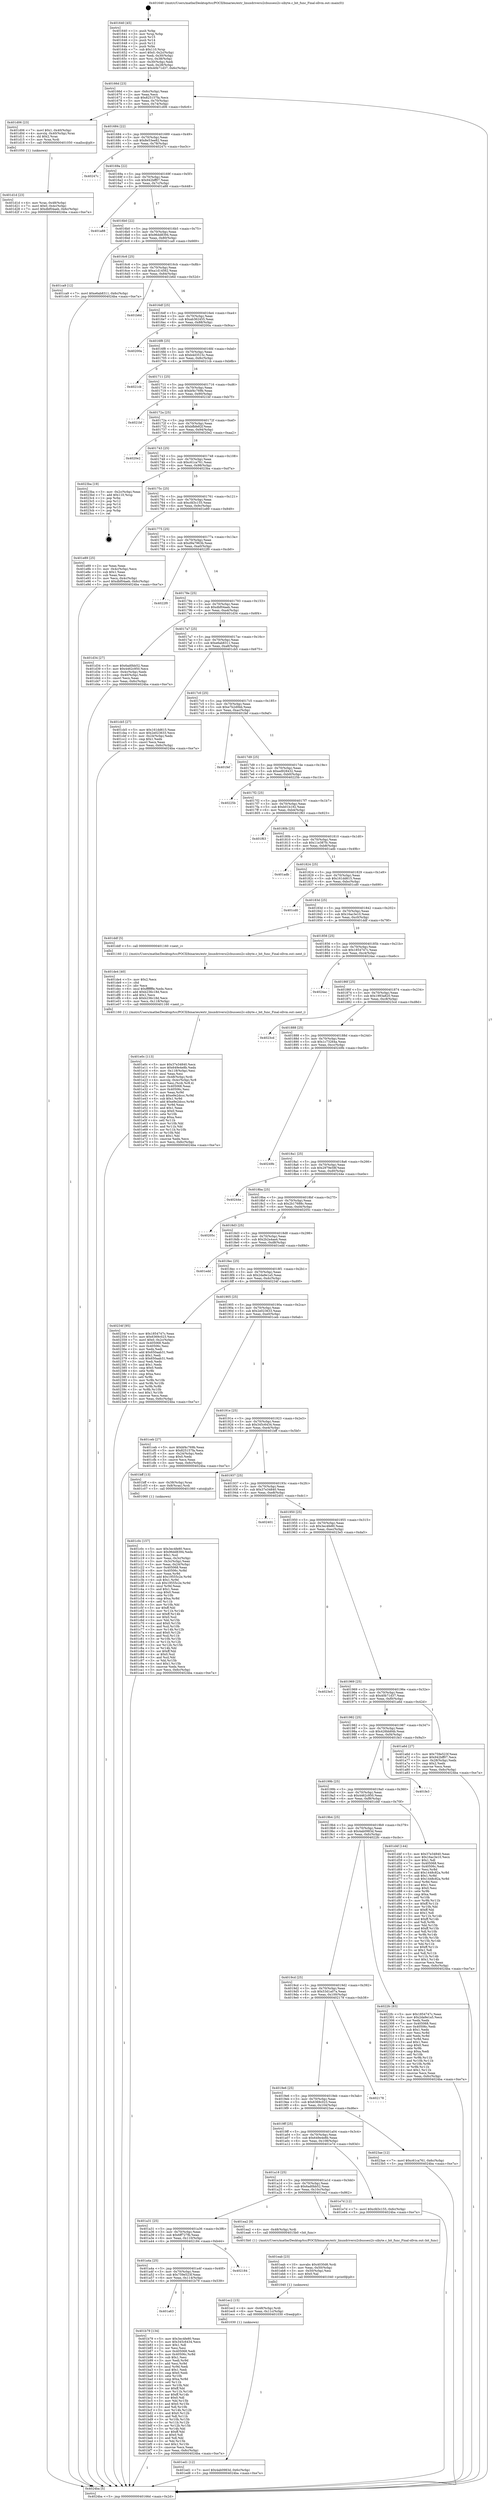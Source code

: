 digraph "0x401640" {
  label = "0x401640 (/mnt/c/Users/mathe/Desktop/tcc/POCII/binaries/extr_linuxdriversi2cbussesi2c-sibyte.c_bit_func_Final-ollvm.out::main(0))"
  labelloc = "t"
  node[shape=record]

  Entry [label="",width=0.3,height=0.3,shape=circle,fillcolor=black,style=filled]
  "0x40166d" [label="{
     0x40166d [23]\l
     | [instrs]\l
     &nbsp;&nbsp;0x40166d \<+3\>: mov -0x6c(%rbp),%eax\l
     &nbsp;&nbsp;0x401670 \<+2\>: mov %eax,%ecx\l
     &nbsp;&nbsp;0x401672 \<+6\>: sub $0x825157fa,%ecx\l
     &nbsp;&nbsp;0x401678 \<+3\>: mov %eax,-0x70(%rbp)\l
     &nbsp;&nbsp;0x40167b \<+3\>: mov %ecx,-0x74(%rbp)\l
     &nbsp;&nbsp;0x40167e \<+6\>: je 0000000000401d06 \<main+0x6c6\>\l
  }"]
  "0x401d06" [label="{
     0x401d06 [23]\l
     | [instrs]\l
     &nbsp;&nbsp;0x401d06 \<+7\>: movl $0x1,-0x40(%rbp)\l
     &nbsp;&nbsp;0x401d0d \<+4\>: movslq -0x40(%rbp),%rax\l
     &nbsp;&nbsp;0x401d11 \<+4\>: shl $0x2,%rax\l
     &nbsp;&nbsp;0x401d15 \<+3\>: mov %rax,%rdi\l
     &nbsp;&nbsp;0x401d18 \<+5\>: call 0000000000401050 \<malloc@plt\>\l
     | [calls]\l
     &nbsp;&nbsp;0x401050 \{1\} (unknown)\l
  }"]
  "0x401684" [label="{
     0x401684 [22]\l
     | [instrs]\l
     &nbsp;&nbsp;0x401684 \<+5\>: jmp 0000000000401689 \<main+0x49\>\l
     &nbsp;&nbsp;0x401689 \<+3\>: mov -0x70(%rbp),%eax\l
     &nbsp;&nbsp;0x40168c \<+5\>: sub $0x8e53ee82,%eax\l
     &nbsp;&nbsp;0x401691 \<+3\>: mov %eax,-0x78(%rbp)\l
     &nbsp;&nbsp;0x401694 \<+6\>: je 000000000040247c \<main+0xe3c\>\l
  }"]
  Exit [label="",width=0.3,height=0.3,shape=circle,fillcolor=black,style=filled,peripheries=2]
  "0x40247c" [label="{
     0x40247c\l
  }", style=dashed]
  "0x40169a" [label="{
     0x40169a [22]\l
     | [instrs]\l
     &nbsp;&nbsp;0x40169a \<+5\>: jmp 000000000040169f \<main+0x5f\>\l
     &nbsp;&nbsp;0x40169f \<+3\>: mov -0x70(%rbp),%eax\l
     &nbsp;&nbsp;0x4016a2 \<+5\>: sub $0x942bff07,%eax\l
     &nbsp;&nbsp;0x4016a7 \<+3\>: mov %eax,-0x7c(%rbp)\l
     &nbsp;&nbsp;0x4016aa \<+6\>: je 0000000000401a88 \<main+0x448\>\l
  }"]
  "0x401ed1" [label="{
     0x401ed1 [12]\l
     | [instrs]\l
     &nbsp;&nbsp;0x401ed1 \<+7\>: movl $0x4ab0983d,-0x6c(%rbp)\l
     &nbsp;&nbsp;0x401ed8 \<+5\>: jmp 00000000004024ba \<main+0xe7a\>\l
  }"]
  "0x401a88" [label="{
     0x401a88\l
  }", style=dashed]
  "0x4016b0" [label="{
     0x4016b0 [22]\l
     | [instrs]\l
     &nbsp;&nbsp;0x4016b0 \<+5\>: jmp 00000000004016b5 \<main+0x75\>\l
     &nbsp;&nbsp;0x4016b5 \<+3\>: mov -0x70(%rbp),%eax\l
     &nbsp;&nbsp;0x4016b8 \<+5\>: sub $0x96dd8394,%eax\l
     &nbsp;&nbsp;0x4016bd \<+3\>: mov %eax,-0x80(%rbp)\l
     &nbsp;&nbsp;0x4016c0 \<+6\>: je 0000000000401ca9 \<main+0x669\>\l
  }"]
  "0x401ec2" [label="{
     0x401ec2 [15]\l
     | [instrs]\l
     &nbsp;&nbsp;0x401ec2 \<+4\>: mov -0x48(%rbp),%rdi\l
     &nbsp;&nbsp;0x401ec6 \<+6\>: mov %eax,-0x11c(%rbp)\l
     &nbsp;&nbsp;0x401ecc \<+5\>: call 0000000000401030 \<free@plt\>\l
     | [calls]\l
     &nbsp;&nbsp;0x401030 \{1\} (unknown)\l
  }"]
  "0x401ca9" [label="{
     0x401ca9 [12]\l
     | [instrs]\l
     &nbsp;&nbsp;0x401ca9 \<+7\>: movl $0xe6ab8311,-0x6c(%rbp)\l
     &nbsp;&nbsp;0x401cb0 \<+5\>: jmp 00000000004024ba \<main+0xe7a\>\l
  }"]
  "0x4016c6" [label="{
     0x4016c6 [25]\l
     | [instrs]\l
     &nbsp;&nbsp;0x4016c6 \<+5\>: jmp 00000000004016cb \<main+0x8b\>\l
     &nbsp;&nbsp;0x4016cb \<+3\>: mov -0x70(%rbp),%eax\l
     &nbsp;&nbsp;0x4016ce \<+5\>: sub $0xa1d14562,%eax\l
     &nbsp;&nbsp;0x4016d3 \<+6\>: mov %eax,-0x84(%rbp)\l
     &nbsp;&nbsp;0x4016d9 \<+6\>: je 0000000000401b6d \<main+0x52d\>\l
  }"]
  "0x401eab" [label="{
     0x401eab [23]\l
     | [instrs]\l
     &nbsp;&nbsp;0x401eab \<+10\>: movabs $0x4030d6,%rdi\l
     &nbsp;&nbsp;0x401eb5 \<+3\>: mov %eax,-0x50(%rbp)\l
     &nbsp;&nbsp;0x401eb8 \<+3\>: mov -0x50(%rbp),%esi\l
     &nbsp;&nbsp;0x401ebb \<+2\>: mov $0x0,%al\l
     &nbsp;&nbsp;0x401ebd \<+5\>: call 0000000000401040 \<printf@plt\>\l
     | [calls]\l
     &nbsp;&nbsp;0x401040 \{1\} (unknown)\l
  }"]
  "0x401b6d" [label="{
     0x401b6d\l
  }", style=dashed]
  "0x4016df" [label="{
     0x4016df [25]\l
     | [instrs]\l
     &nbsp;&nbsp;0x4016df \<+5\>: jmp 00000000004016e4 \<main+0xa4\>\l
     &nbsp;&nbsp;0x4016e4 \<+3\>: mov -0x70(%rbp),%eax\l
     &nbsp;&nbsp;0x4016e7 \<+5\>: sub $0xab362455,%eax\l
     &nbsp;&nbsp;0x4016ec \<+6\>: mov %eax,-0x88(%rbp)\l
     &nbsp;&nbsp;0x4016f2 \<+6\>: je 000000000040200a \<main+0x9ca\>\l
  }"]
  "0x401e0c" [label="{
     0x401e0c [113]\l
     | [instrs]\l
     &nbsp;&nbsp;0x401e0c \<+5\>: mov $0x37e34840,%ecx\l
     &nbsp;&nbsp;0x401e11 \<+5\>: mov $0x649e4e8b,%edx\l
     &nbsp;&nbsp;0x401e16 \<+6\>: mov -0x118(%rbp),%esi\l
     &nbsp;&nbsp;0x401e1c \<+3\>: imul %eax,%esi\l
     &nbsp;&nbsp;0x401e1f \<+4\>: mov -0x48(%rbp),%rdi\l
     &nbsp;&nbsp;0x401e23 \<+4\>: movslq -0x4c(%rbp),%r8\l
     &nbsp;&nbsp;0x401e27 \<+4\>: mov %esi,(%rdi,%r8,4)\l
     &nbsp;&nbsp;0x401e2b \<+7\>: mov 0x405068,%eax\l
     &nbsp;&nbsp;0x401e32 \<+7\>: mov 0x40506c,%esi\l
     &nbsp;&nbsp;0x401e39 \<+3\>: mov %eax,%r9d\l
     &nbsp;&nbsp;0x401e3c \<+7\>: sub $0xe9e2dccc,%r9d\l
     &nbsp;&nbsp;0x401e43 \<+4\>: sub $0x1,%r9d\l
     &nbsp;&nbsp;0x401e47 \<+7\>: add $0xe9e2dccc,%r9d\l
     &nbsp;&nbsp;0x401e4e \<+4\>: imul %r9d,%eax\l
     &nbsp;&nbsp;0x401e52 \<+3\>: and $0x1,%eax\l
     &nbsp;&nbsp;0x401e55 \<+3\>: cmp $0x0,%eax\l
     &nbsp;&nbsp;0x401e58 \<+4\>: sete %r10b\l
     &nbsp;&nbsp;0x401e5c \<+3\>: cmp $0xa,%esi\l
     &nbsp;&nbsp;0x401e5f \<+4\>: setl %r11b\l
     &nbsp;&nbsp;0x401e63 \<+3\>: mov %r10b,%bl\l
     &nbsp;&nbsp;0x401e66 \<+3\>: and %r11b,%bl\l
     &nbsp;&nbsp;0x401e69 \<+3\>: xor %r11b,%r10b\l
     &nbsp;&nbsp;0x401e6c \<+3\>: or %r10b,%bl\l
     &nbsp;&nbsp;0x401e6f \<+3\>: test $0x1,%bl\l
     &nbsp;&nbsp;0x401e72 \<+3\>: cmovne %edx,%ecx\l
     &nbsp;&nbsp;0x401e75 \<+3\>: mov %ecx,-0x6c(%rbp)\l
     &nbsp;&nbsp;0x401e78 \<+5\>: jmp 00000000004024ba \<main+0xe7a\>\l
  }"]
  "0x40200a" [label="{
     0x40200a\l
  }", style=dashed]
  "0x4016f8" [label="{
     0x4016f8 [25]\l
     | [instrs]\l
     &nbsp;&nbsp;0x4016f8 \<+5\>: jmp 00000000004016fd \<main+0xbd\>\l
     &nbsp;&nbsp;0x4016fd \<+3\>: mov -0x70(%rbp),%eax\l
     &nbsp;&nbsp;0x401700 \<+5\>: sub $0xb4d3515c,%eax\l
     &nbsp;&nbsp;0x401705 \<+6\>: mov %eax,-0x8c(%rbp)\l
     &nbsp;&nbsp;0x40170b \<+6\>: je 00000000004021cb \<main+0xb8b\>\l
  }"]
  "0x401de4" [label="{
     0x401de4 [40]\l
     | [instrs]\l
     &nbsp;&nbsp;0x401de4 \<+5\>: mov $0x2,%ecx\l
     &nbsp;&nbsp;0x401de9 \<+1\>: cltd\l
     &nbsp;&nbsp;0x401dea \<+2\>: idiv %ecx\l
     &nbsp;&nbsp;0x401dec \<+6\>: imul $0xfffffffe,%edx,%ecx\l
     &nbsp;&nbsp;0x401df2 \<+6\>: add $0xb236c18d,%ecx\l
     &nbsp;&nbsp;0x401df8 \<+3\>: add $0x1,%ecx\l
     &nbsp;&nbsp;0x401dfb \<+6\>: sub $0xb236c18d,%ecx\l
     &nbsp;&nbsp;0x401e01 \<+6\>: mov %ecx,-0x118(%rbp)\l
     &nbsp;&nbsp;0x401e07 \<+5\>: call 0000000000401160 \<next_i\>\l
     | [calls]\l
     &nbsp;&nbsp;0x401160 \{1\} (/mnt/c/Users/mathe/Desktop/tcc/POCII/binaries/extr_linuxdriversi2cbussesi2c-sibyte.c_bit_func_Final-ollvm.out::next_i)\l
  }"]
  "0x4021cb" [label="{
     0x4021cb\l
  }", style=dashed]
  "0x401711" [label="{
     0x401711 [25]\l
     | [instrs]\l
     &nbsp;&nbsp;0x401711 \<+5\>: jmp 0000000000401716 \<main+0xd6\>\l
     &nbsp;&nbsp;0x401716 \<+3\>: mov -0x70(%rbp),%eax\l
     &nbsp;&nbsp;0x401719 \<+5\>: sub $0xbf4c769b,%eax\l
     &nbsp;&nbsp;0x40171e \<+6\>: mov %eax,-0x90(%rbp)\l
     &nbsp;&nbsp;0x401724 \<+6\>: je 00000000004021bf \<main+0xb7f\>\l
  }"]
  "0x401d1d" [label="{
     0x401d1d [23]\l
     | [instrs]\l
     &nbsp;&nbsp;0x401d1d \<+4\>: mov %rax,-0x48(%rbp)\l
     &nbsp;&nbsp;0x401d21 \<+7\>: movl $0x0,-0x4c(%rbp)\l
     &nbsp;&nbsp;0x401d28 \<+7\>: movl $0xdbf04aeb,-0x6c(%rbp)\l
     &nbsp;&nbsp;0x401d2f \<+5\>: jmp 00000000004024ba \<main+0xe7a\>\l
  }"]
  "0x4021bf" [label="{
     0x4021bf\l
  }", style=dashed]
  "0x40172a" [label="{
     0x40172a [25]\l
     | [instrs]\l
     &nbsp;&nbsp;0x40172a \<+5\>: jmp 000000000040172f \<main+0xef\>\l
     &nbsp;&nbsp;0x40172f \<+3\>: mov -0x70(%rbp),%eax\l
     &nbsp;&nbsp;0x401732 \<+5\>: sub $0xbfbfe82f,%eax\l
     &nbsp;&nbsp;0x401737 \<+6\>: mov %eax,-0x94(%rbp)\l
     &nbsp;&nbsp;0x40173d \<+6\>: je 00000000004020e2 \<main+0xaa2\>\l
  }"]
  "0x401c0c" [label="{
     0x401c0c [157]\l
     | [instrs]\l
     &nbsp;&nbsp;0x401c0c \<+5\>: mov $0x3ec4fe80,%ecx\l
     &nbsp;&nbsp;0x401c11 \<+5\>: mov $0x96dd8394,%edx\l
     &nbsp;&nbsp;0x401c16 \<+3\>: mov $0x1,%sil\l
     &nbsp;&nbsp;0x401c19 \<+3\>: mov %eax,-0x3c(%rbp)\l
     &nbsp;&nbsp;0x401c1c \<+3\>: mov -0x3c(%rbp),%eax\l
     &nbsp;&nbsp;0x401c1f \<+3\>: mov %eax,-0x24(%rbp)\l
     &nbsp;&nbsp;0x401c22 \<+7\>: mov 0x405068,%eax\l
     &nbsp;&nbsp;0x401c29 \<+8\>: mov 0x40506c,%r8d\l
     &nbsp;&nbsp;0x401c31 \<+3\>: mov %eax,%r9d\l
     &nbsp;&nbsp;0x401c34 \<+7\>: add $0x19555c2e,%r9d\l
     &nbsp;&nbsp;0x401c3b \<+4\>: sub $0x1,%r9d\l
     &nbsp;&nbsp;0x401c3f \<+7\>: sub $0x19555c2e,%r9d\l
     &nbsp;&nbsp;0x401c46 \<+4\>: imul %r9d,%eax\l
     &nbsp;&nbsp;0x401c4a \<+3\>: and $0x1,%eax\l
     &nbsp;&nbsp;0x401c4d \<+3\>: cmp $0x0,%eax\l
     &nbsp;&nbsp;0x401c50 \<+4\>: sete %r10b\l
     &nbsp;&nbsp;0x401c54 \<+4\>: cmp $0xa,%r8d\l
     &nbsp;&nbsp;0x401c58 \<+4\>: setl %r11b\l
     &nbsp;&nbsp;0x401c5c \<+3\>: mov %r10b,%bl\l
     &nbsp;&nbsp;0x401c5f \<+3\>: xor $0xff,%bl\l
     &nbsp;&nbsp;0x401c62 \<+3\>: mov %r11b,%r14b\l
     &nbsp;&nbsp;0x401c65 \<+4\>: xor $0xff,%r14b\l
     &nbsp;&nbsp;0x401c69 \<+4\>: xor $0x0,%sil\l
     &nbsp;&nbsp;0x401c6d \<+3\>: mov %bl,%r15b\l
     &nbsp;&nbsp;0x401c70 \<+4\>: and $0x0,%r15b\l
     &nbsp;&nbsp;0x401c74 \<+3\>: and %sil,%r10b\l
     &nbsp;&nbsp;0x401c77 \<+3\>: mov %r14b,%r12b\l
     &nbsp;&nbsp;0x401c7a \<+4\>: and $0x0,%r12b\l
     &nbsp;&nbsp;0x401c7e \<+3\>: and %sil,%r11b\l
     &nbsp;&nbsp;0x401c81 \<+3\>: or %r10b,%r15b\l
     &nbsp;&nbsp;0x401c84 \<+3\>: or %r11b,%r12b\l
     &nbsp;&nbsp;0x401c87 \<+3\>: xor %r12b,%r15b\l
     &nbsp;&nbsp;0x401c8a \<+3\>: or %r14b,%bl\l
     &nbsp;&nbsp;0x401c8d \<+3\>: xor $0xff,%bl\l
     &nbsp;&nbsp;0x401c90 \<+4\>: or $0x0,%sil\l
     &nbsp;&nbsp;0x401c94 \<+3\>: and %sil,%bl\l
     &nbsp;&nbsp;0x401c97 \<+3\>: or %bl,%r15b\l
     &nbsp;&nbsp;0x401c9a \<+4\>: test $0x1,%r15b\l
     &nbsp;&nbsp;0x401c9e \<+3\>: cmovne %edx,%ecx\l
     &nbsp;&nbsp;0x401ca1 \<+3\>: mov %ecx,-0x6c(%rbp)\l
     &nbsp;&nbsp;0x401ca4 \<+5\>: jmp 00000000004024ba \<main+0xe7a\>\l
  }"]
  "0x4020e2" [label="{
     0x4020e2\l
  }", style=dashed]
  "0x401743" [label="{
     0x401743 [25]\l
     | [instrs]\l
     &nbsp;&nbsp;0x401743 \<+5\>: jmp 0000000000401748 \<main+0x108\>\l
     &nbsp;&nbsp;0x401748 \<+3\>: mov -0x70(%rbp),%eax\l
     &nbsp;&nbsp;0x40174b \<+5\>: sub $0xc61ca761,%eax\l
     &nbsp;&nbsp;0x401750 \<+6\>: mov %eax,-0x98(%rbp)\l
     &nbsp;&nbsp;0x401756 \<+6\>: je 00000000004023ba \<main+0xd7a\>\l
  }"]
  "0x401a63" [label="{
     0x401a63\l
  }", style=dashed]
  "0x4023ba" [label="{
     0x4023ba [19]\l
     | [instrs]\l
     &nbsp;&nbsp;0x4023ba \<+3\>: mov -0x2c(%rbp),%eax\l
     &nbsp;&nbsp;0x4023bd \<+7\>: add $0x110,%rsp\l
     &nbsp;&nbsp;0x4023c4 \<+1\>: pop %rbx\l
     &nbsp;&nbsp;0x4023c5 \<+2\>: pop %r12\l
     &nbsp;&nbsp;0x4023c7 \<+2\>: pop %r14\l
     &nbsp;&nbsp;0x4023c9 \<+2\>: pop %r15\l
     &nbsp;&nbsp;0x4023cb \<+1\>: pop %rbp\l
     &nbsp;&nbsp;0x4023cc \<+1\>: ret\l
  }"]
  "0x40175c" [label="{
     0x40175c [25]\l
     | [instrs]\l
     &nbsp;&nbsp;0x40175c \<+5\>: jmp 0000000000401761 \<main+0x121\>\l
     &nbsp;&nbsp;0x401761 \<+3\>: mov -0x70(%rbp),%eax\l
     &nbsp;&nbsp;0x401764 \<+5\>: sub $0xcfd3c155,%eax\l
     &nbsp;&nbsp;0x401769 \<+6\>: mov %eax,-0x9c(%rbp)\l
     &nbsp;&nbsp;0x40176f \<+6\>: je 0000000000401e89 \<main+0x849\>\l
  }"]
  "0x401b79" [label="{
     0x401b79 [134]\l
     | [instrs]\l
     &nbsp;&nbsp;0x401b79 \<+5\>: mov $0x3ec4fe80,%eax\l
     &nbsp;&nbsp;0x401b7e \<+5\>: mov $0x345c6434,%ecx\l
     &nbsp;&nbsp;0x401b83 \<+2\>: mov $0x1,%dl\l
     &nbsp;&nbsp;0x401b85 \<+2\>: xor %esi,%esi\l
     &nbsp;&nbsp;0x401b87 \<+7\>: mov 0x405068,%edi\l
     &nbsp;&nbsp;0x401b8e \<+8\>: mov 0x40506c,%r8d\l
     &nbsp;&nbsp;0x401b96 \<+3\>: sub $0x1,%esi\l
     &nbsp;&nbsp;0x401b99 \<+3\>: mov %edi,%r9d\l
     &nbsp;&nbsp;0x401b9c \<+3\>: add %esi,%r9d\l
     &nbsp;&nbsp;0x401b9f \<+4\>: imul %r9d,%edi\l
     &nbsp;&nbsp;0x401ba3 \<+3\>: and $0x1,%edi\l
     &nbsp;&nbsp;0x401ba6 \<+3\>: cmp $0x0,%edi\l
     &nbsp;&nbsp;0x401ba9 \<+4\>: sete %r10b\l
     &nbsp;&nbsp;0x401bad \<+4\>: cmp $0xa,%r8d\l
     &nbsp;&nbsp;0x401bb1 \<+4\>: setl %r11b\l
     &nbsp;&nbsp;0x401bb5 \<+3\>: mov %r10b,%bl\l
     &nbsp;&nbsp;0x401bb8 \<+3\>: xor $0xff,%bl\l
     &nbsp;&nbsp;0x401bbb \<+3\>: mov %r11b,%r14b\l
     &nbsp;&nbsp;0x401bbe \<+4\>: xor $0xff,%r14b\l
     &nbsp;&nbsp;0x401bc2 \<+3\>: xor $0x0,%dl\l
     &nbsp;&nbsp;0x401bc5 \<+3\>: mov %bl,%r15b\l
     &nbsp;&nbsp;0x401bc8 \<+4\>: and $0x0,%r15b\l
     &nbsp;&nbsp;0x401bcc \<+3\>: and %dl,%r10b\l
     &nbsp;&nbsp;0x401bcf \<+3\>: mov %r14b,%r12b\l
     &nbsp;&nbsp;0x401bd2 \<+4\>: and $0x0,%r12b\l
     &nbsp;&nbsp;0x401bd6 \<+3\>: and %dl,%r11b\l
     &nbsp;&nbsp;0x401bd9 \<+3\>: or %r10b,%r15b\l
     &nbsp;&nbsp;0x401bdc \<+3\>: or %r11b,%r12b\l
     &nbsp;&nbsp;0x401bdf \<+3\>: xor %r12b,%r15b\l
     &nbsp;&nbsp;0x401be2 \<+3\>: or %r14b,%bl\l
     &nbsp;&nbsp;0x401be5 \<+3\>: xor $0xff,%bl\l
     &nbsp;&nbsp;0x401be8 \<+3\>: or $0x0,%dl\l
     &nbsp;&nbsp;0x401beb \<+2\>: and %dl,%bl\l
     &nbsp;&nbsp;0x401bed \<+3\>: or %bl,%r15b\l
     &nbsp;&nbsp;0x401bf0 \<+4\>: test $0x1,%r15b\l
     &nbsp;&nbsp;0x401bf4 \<+3\>: cmovne %ecx,%eax\l
     &nbsp;&nbsp;0x401bf7 \<+3\>: mov %eax,-0x6c(%rbp)\l
     &nbsp;&nbsp;0x401bfa \<+5\>: jmp 00000000004024ba \<main+0xe7a\>\l
  }"]
  "0x401e89" [label="{
     0x401e89 [25]\l
     | [instrs]\l
     &nbsp;&nbsp;0x401e89 \<+2\>: xor %eax,%eax\l
     &nbsp;&nbsp;0x401e8b \<+3\>: mov -0x4c(%rbp),%ecx\l
     &nbsp;&nbsp;0x401e8e \<+3\>: sub $0x1,%eax\l
     &nbsp;&nbsp;0x401e91 \<+2\>: sub %eax,%ecx\l
     &nbsp;&nbsp;0x401e93 \<+3\>: mov %ecx,-0x4c(%rbp)\l
     &nbsp;&nbsp;0x401e96 \<+7\>: movl $0xdbf04aeb,-0x6c(%rbp)\l
     &nbsp;&nbsp;0x401e9d \<+5\>: jmp 00000000004024ba \<main+0xe7a\>\l
  }"]
  "0x401775" [label="{
     0x401775 [25]\l
     | [instrs]\l
     &nbsp;&nbsp;0x401775 \<+5\>: jmp 000000000040177a \<main+0x13a\>\l
     &nbsp;&nbsp;0x40177a \<+3\>: mov -0x70(%rbp),%eax\l
     &nbsp;&nbsp;0x40177d \<+5\>: sub $0xd9a7963b,%eax\l
     &nbsp;&nbsp;0x401782 \<+6\>: mov %eax,-0xa0(%rbp)\l
     &nbsp;&nbsp;0x401788 \<+6\>: je 00000000004022f0 \<main+0xcb0\>\l
  }"]
  "0x401a4a" [label="{
     0x401a4a [25]\l
     | [instrs]\l
     &nbsp;&nbsp;0x401a4a \<+5\>: jmp 0000000000401a4f \<main+0x40f\>\l
     &nbsp;&nbsp;0x401a4f \<+3\>: mov -0x70(%rbp),%eax\l
     &nbsp;&nbsp;0x401a52 \<+5\>: sub $0x759e523f,%eax\l
     &nbsp;&nbsp;0x401a57 \<+6\>: mov %eax,-0x114(%rbp)\l
     &nbsp;&nbsp;0x401a5d \<+6\>: je 0000000000401b79 \<main+0x539\>\l
  }"]
  "0x4022f0" [label="{
     0x4022f0\l
  }", style=dashed]
  "0x40178e" [label="{
     0x40178e [25]\l
     | [instrs]\l
     &nbsp;&nbsp;0x40178e \<+5\>: jmp 0000000000401793 \<main+0x153\>\l
     &nbsp;&nbsp;0x401793 \<+3\>: mov -0x70(%rbp),%eax\l
     &nbsp;&nbsp;0x401796 \<+5\>: sub $0xdbf04aeb,%eax\l
     &nbsp;&nbsp;0x40179b \<+6\>: mov %eax,-0xa4(%rbp)\l
     &nbsp;&nbsp;0x4017a1 \<+6\>: je 0000000000401d34 \<main+0x6f4\>\l
  }"]
  "0x402184" [label="{
     0x402184\l
  }", style=dashed]
  "0x401d34" [label="{
     0x401d34 [27]\l
     | [instrs]\l
     &nbsp;&nbsp;0x401d34 \<+5\>: mov $0x6ad0bb52,%eax\l
     &nbsp;&nbsp;0x401d39 \<+5\>: mov $0x4462c950,%ecx\l
     &nbsp;&nbsp;0x401d3e \<+3\>: mov -0x4c(%rbp),%edx\l
     &nbsp;&nbsp;0x401d41 \<+3\>: cmp -0x40(%rbp),%edx\l
     &nbsp;&nbsp;0x401d44 \<+3\>: cmovl %ecx,%eax\l
     &nbsp;&nbsp;0x401d47 \<+3\>: mov %eax,-0x6c(%rbp)\l
     &nbsp;&nbsp;0x401d4a \<+5\>: jmp 00000000004024ba \<main+0xe7a\>\l
  }"]
  "0x4017a7" [label="{
     0x4017a7 [25]\l
     | [instrs]\l
     &nbsp;&nbsp;0x4017a7 \<+5\>: jmp 00000000004017ac \<main+0x16c\>\l
     &nbsp;&nbsp;0x4017ac \<+3\>: mov -0x70(%rbp),%eax\l
     &nbsp;&nbsp;0x4017af \<+5\>: sub $0xe6ab8311,%eax\l
     &nbsp;&nbsp;0x4017b4 \<+6\>: mov %eax,-0xa8(%rbp)\l
     &nbsp;&nbsp;0x4017ba \<+6\>: je 0000000000401cb5 \<main+0x675\>\l
  }"]
  "0x401a31" [label="{
     0x401a31 [25]\l
     | [instrs]\l
     &nbsp;&nbsp;0x401a31 \<+5\>: jmp 0000000000401a36 \<main+0x3f6\>\l
     &nbsp;&nbsp;0x401a36 \<+3\>: mov -0x70(%rbp),%eax\l
     &nbsp;&nbsp;0x401a39 \<+5\>: sub $0x6ff727fb,%eax\l
     &nbsp;&nbsp;0x401a3e \<+6\>: mov %eax,-0x110(%rbp)\l
     &nbsp;&nbsp;0x401a44 \<+6\>: je 0000000000402184 \<main+0xb44\>\l
  }"]
  "0x401cb5" [label="{
     0x401cb5 [27]\l
     | [instrs]\l
     &nbsp;&nbsp;0x401cb5 \<+5\>: mov $0x161dd615,%eax\l
     &nbsp;&nbsp;0x401cba \<+5\>: mov $0x2e023633,%ecx\l
     &nbsp;&nbsp;0x401cbf \<+3\>: mov -0x24(%rbp),%edx\l
     &nbsp;&nbsp;0x401cc2 \<+3\>: cmp $0x1,%edx\l
     &nbsp;&nbsp;0x401cc5 \<+3\>: cmovl %ecx,%eax\l
     &nbsp;&nbsp;0x401cc8 \<+3\>: mov %eax,-0x6c(%rbp)\l
     &nbsp;&nbsp;0x401ccb \<+5\>: jmp 00000000004024ba \<main+0xe7a\>\l
  }"]
  "0x4017c0" [label="{
     0x4017c0 [25]\l
     | [instrs]\l
     &nbsp;&nbsp;0x4017c0 \<+5\>: jmp 00000000004017c5 \<main+0x185\>\l
     &nbsp;&nbsp;0x4017c5 \<+3\>: mov -0x70(%rbp),%eax\l
     &nbsp;&nbsp;0x4017c8 \<+5\>: sub $0xe7b2d0bb,%eax\l
     &nbsp;&nbsp;0x4017cd \<+6\>: mov %eax,-0xac(%rbp)\l
     &nbsp;&nbsp;0x4017d3 \<+6\>: je 0000000000401fef \<main+0x9af\>\l
  }"]
  "0x401ea2" [label="{
     0x401ea2 [9]\l
     | [instrs]\l
     &nbsp;&nbsp;0x401ea2 \<+4\>: mov -0x48(%rbp),%rdi\l
     &nbsp;&nbsp;0x401ea6 \<+5\>: call 00000000004015b0 \<bit_func\>\l
     | [calls]\l
     &nbsp;&nbsp;0x4015b0 \{1\} (/mnt/c/Users/mathe/Desktop/tcc/POCII/binaries/extr_linuxdriversi2cbussesi2c-sibyte.c_bit_func_Final-ollvm.out::bit_func)\l
  }"]
  "0x401fef" [label="{
     0x401fef\l
  }", style=dashed]
  "0x4017d9" [label="{
     0x4017d9 [25]\l
     | [instrs]\l
     &nbsp;&nbsp;0x4017d9 \<+5\>: jmp 00000000004017de \<main+0x19e\>\l
     &nbsp;&nbsp;0x4017de \<+3\>: mov -0x70(%rbp),%eax\l
     &nbsp;&nbsp;0x4017e1 \<+5\>: sub $0xed928432,%eax\l
     &nbsp;&nbsp;0x4017e6 \<+6\>: mov %eax,-0xb0(%rbp)\l
     &nbsp;&nbsp;0x4017ec \<+6\>: je 000000000040225b \<main+0xc1b\>\l
  }"]
  "0x401a18" [label="{
     0x401a18 [25]\l
     | [instrs]\l
     &nbsp;&nbsp;0x401a18 \<+5\>: jmp 0000000000401a1d \<main+0x3dd\>\l
     &nbsp;&nbsp;0x401a1d \<+3\>: mov -0x70(%rbp),%eax\l
     &nbsp;&nbsp;0x401a20 \<+5\>: sub $0x6ad0bb52,%eax\l
     &nbsp;&nbsp;0x401a25 \<+6\>: mov %eax,-0x10c(%rbp)\l
     &nbsp;&nbsp;0x401a2b \<+6\>: je 0000000000401ea2 \<main+0x862\>\l
  }"]
  "0x40225b" [label="{
     0x40225b\l
  }", style=dashed]
  "0x4017f2" [label="{
     0x4017f2 [25]\l
     | [instrs]\l
     &nbsp;&nbsp;0x4017f2 \<+5\>: jmp 00000000004017f7 \<main+0x1b7\>\l
     &nbsp;&nbsp;0x4017f7 \<+3\>: mov -0x70(%rbp),%eax\l
     &nbsp;&nbsp;0x4017fa \<+5\>: sub $0xb01b192,%eax\l
     &nbsp;&nbsp;0x4017ff \<+6\>: mov %eax,-0xb4(%rbp)\l
     &nbsp;&nbsp;0x401805 \<+6\>: je 0000000000401f63 \<main+0x923\>\l
  }"]
  "0x401e7d" [label="{
     0x401e7d [12]\l
     | [instrs]\l
     &nbsp;&nbsp;0x401e7d \<+7\>: movl $0xcfd3c155,-0x6c(%rbp)\l
     &nbsp;&nbsp;0x401e84 \<+5\>: jmp 00000000004024ba \<main+0xe7a\>\l
  }"]
  "0x401f63" [label="{
     0x401f63\l
  }", style=dashed]
  "0x40180b" [label="{
     0x40180b [25]\l
     | [instrs]\l
     &nbsp;&nbsp;0x40180b \<+5\>: jmp 0000000000401810 \<main+0x1d0\>\l
     &nbsp;&nbsp;0x401810 \<+3\>: mov -0x70(%rbp),%eax\l
     &nbsp;&nbsp;0x401813 \<+5\>: sub $0x11e387fc,%eax\l
     &nbsp;&nbsp;0x401818 \<+6\>: mov %eax,-0xb8(%rbp)\l
     &nbsp;&nbsp;0x40181e \<+6\>: je 0000000000401adb \<main+0x49b\>\l
  }"]
  "0x4019ff" [label="{
     0x4019ff [25]\l
     | [instrs]\l
     &nbsp;&nbsp;0x4019ff \<+5\>: jmp 0000000000401a04 \<main+0x3c4\>\l
     &nbsp;&nbsp;0x401a04 \<+3\>: mov -0x70(%rbp),%eax\l
     &nbsp;&nbsp;0x401a07 \<+5\>: sub $0x649e4e8b,%eax\l
     &nbsp;&nbsp;0x401a0c \<+6\>: mov %eax,-0x108(%rbp)\l
     &nbsp;&nbsp;0x401a12 \<+6\>: je 0000000000401e7d \<main+0x83d\>\l
  }"]
  "0x401adb" [label="{
     0x401adb\l
  }", style=dashed]
  "0x401824" [label="{
     0x401824 [25]\l
     | [instrs]\l
     &nbsp;&nbsp;0x401824 \<+5\>: jmp 0000000000401829 \<main+0x1e9\>\l
     &nbsp;&nbsp;0x401829 \<+3\>: mov -0x70(%rbp),%eax\l
     &nbsp;&nbsp;0x40182c \<+5\>: sub $0x161dd615,%eax\l
     &nbsp;&nbsp;0x401831 \<+6\>: mov %eax,-0xbc(%rbp)\l
     &nbsp;&nbsp;0x401837 \<+6\>: je 0000000000401cd0 \<main+0x690\>\l
  }"]
  "0x4023ae" [label="{
     0x4023ae [12]\l
     | [instrs]\l
     &nbsp;&nbsp;0x4023ae \<+7\>: movl $0xc61ca761,-0x6c(%rbp)\l
     &nbsp;&nbsp;0x4023b5 \<+5\>: jmp 00000000004024ba \<main+0xe7a\>\l
  }"]
  "0x401cd0" [label="{
     0x401cd0\l
  }", style=dashed]
  "0x40183d" [label="{
     0x40183d [25]\l
     | [instrs]\l
     &nbsp;&nbsp;0x40183d \<+5\>: jmp 0000000000401842 \<main+0x202\>\l
     &nbsp;&nbsp;0x401842 \<+3\>: mov -0x70(%rbp),%eax\l
     &nbsp;&nbsp;0x401845 \<+5\>: sub $0x16ac3e10,%eax\l
     &nbsp;&nbsp;0x40184a \<+6\>: mov %eax,-0xc0(%rbp)\l
     &nbsp;&nbsp;0x401850 \<+6\>: je 0000000000401ddf \<main+0x79f\>\l
  }"]
  "0x4019e6" [label="{
     0x4019e6 [25]\l
     | [instrs]\l
     &nbsp;&nbsp;0x4019e6 \<+5\>: jmp 00000000004019eb \<main+0x3ab\>\l
     &nbsp;&nbsp;0x4019eb \<+3\>: mov -0x70(%rbp),%eax\l
     &nbsp;&nbsp;0x4019ee \<+5\>: sub $0x6369c023,%eax\l
     &nbsp;&nbsp;0x4019f3 \<+6\>: mov %eax,-0x104(%rbp)\l
     &nbsp;&nbsp;0x4019f9 \<+6\>: je 00000000004023ae \<main+0xd6e\>\l
  }"]
  "0x401ddf" [label="{
     0x401ddf [5]\l
     | [instrs]\l
     &nbsp;&nbsp;0x401ddf \<+5\>: call 0000000000401160 \<next_i\>\l
     | [calls]\l
     &nbsp;&nbsp;0x401160 \{1\} (/mnt/c/Users/mathe/Desktop/tcc/POCII/binaries/extr_linuxdriversi2cbussesi2c-sibyte.c_bit_func_Final-ollvm.out::next_i)\l
  }"]
  "0x401856" [label="{
     0x401856 [25]\l
     | [instrs]\l
     &nbsp;&nbsp;0x401856 \<+5\>: jmp 000000000040185b \<main+0x21b\>\l
     &nbsp;&nbsp;0x40185b \<+3\>: mov -0x70(%rbp),%eax\l
     &nbsp;&nbsp;0x40185e \<+5\>: sub $0x1854747c,%eax\l
     &nbsp;&nbsp;0x401863 \<+6\>: mov %eax,-0xc4(%rbp)\l
     &nbsp;&nbsp;0x401869 \<+6\>: je 00000000004024ac \<main+0xe6c\>\l
  }"]
  "0x402178" [label="{
     0x402178\l
  }", style=dashed]
  "0x4024ac" [label="{
     0x4024ac\l
  }", style=dashed]
  "0x40186f" [label="{
     0x40186f [25]\l
     | [instrs]\l
     &nbsp;&nbsp;0x40186f \<+5\>: jmp 0000000000401874 \<main+0x234\>\l
     &nbsp;&nbsp;0x401874 \<+3\>: mov -0x70(%rbp),%eax\l
     &nbsp;&nbsp;0x401877 \<+5\>: sub $0x1993a820,%eax\l
     &nbsp;&nbsp;0x40187c \<+6\>: mov %eax,-0xc8(%rbp)\l
     &nbsp;&nbsp;0x401882 \<+6\>: je 00000000004023cd \<main+0xd8d\>\l
  }"]
  "0x4019cd" [label="{
     0x4019cd [25]\l
     | [instrs]\l
     &nbsp;&nbsp;0x4019cd \<+5\>: jmp 00000000004019d2 \<main+0x392\>\l
     &nbsp;&nbsp;0x4019d2 \<+3\>: mov -0x70(%rbp),%eax\l
     &nbsp;&nbsp;0x4019d5 \<+5\>: sub $0x53d1a07a,%eax\l
     &nbsp;&nbsp;0x4019da \<+6\>: mov %eax,-0x100(%rbp)\l
     &nbsp;&nbsp;0x4019e0 \<+6\>: je 0000000000402178 \<main+0xb38\>\l
  }"]
  "0x4023cd" [label="{
     0x4023cd\l
  }", style=dashed]
  "0x401888" [label="{
     0x401888 [25]\l
     | [instrs]\l
     &nbsp;&nbsp;0x401888 \<+5\>: jmp 000000000040188d \<main+0x24d\>\l
     &nbsp;&nbsp;0x40188d \<+3\>: mov -0x70(%rbp),%eax\l
     &nbsp;&nbsp;0x401890 \<+5\>: sub $0x1c73264a,%eax\l
     &nbsp;&nbsp;0x401895 \<+6\>: mov %eax,-0xcc(%rbp)\l
     &nbsp;&nbsp;0x40189b \<+6\>: je 000000000040249b \<main+0xe5b\>\l
  }"]
  "0x4022fc" [label="{
     0x4022fc [83]\l
     | [instrs]\l
     &nbsp;&nbsp;0x4022fc \<+5\>: mov $0x1854747c,%eax\l
     &nbsp;&nbsp;0x402301 \<+5\>: mov $0x2da9e1a5,%ecx\l
     &nbsp;&nbsp;0x402306 \<+2\>: xor %edx,%edx\l
     &nbsp;&nbsp;0x402308 \<+7\>: mov 0x405068,%esi\l
     &nbsp;&nbsp;0x40230f \<+7\>: mov 0x40506c,%edi\l
     &nbsp;&nbsp;0x402316 \<+3\>: sub $0x1,%edx\l
     &nbsp;&nbsp;0x402319 \<+3\>: mov %esi,%r8d\l
     &nbsp;&nbsp;0x40231c \<+3\>: add %edx,%r8d\l
     &nbsp;&nbsp;0x40231f \<+4\>: imul %r8d,%esi\l
     &nbsp;&nbsp;0x402323 \<+3\>: and $0x1,%esi\l
     &nbsp;&nbsp;0x402326 \<+3\>: cmp $0x0,%esi\l
     &nbsp;&nbsp;0x402329 \<+4\>: sete %r9b\l
     &nbsp;&nbsp;0x40232d \<+3\>: cmp $0xa,%edi\l
     &nbsp;&nbsp;0x402330 \<+4\>: setl %r10b\l
     &nbsp;&nbsp;0x402334 \<+3\>: mov %r9b,%r11b\l
     &nbsp;&nbsp;0x402337 \<+3\>: and %r10b,%r11b\l
     &nbsp;&nbsp;0x40233a \<+3\>: xor %r10b,%r9b\l
     &nbsp;&nbsp;0x40233d \<+3\>: or %r9b,%r11b\l
     &nbsp;&nbsp;0x402340 \<+4\>: test $0x1,%r11b\l
     &nbsp;&nbsp;0x402344 \<+3\>: cmovne %ecx,%eax\l
     &nbsp;&nbsp;0x402347 \<+3\>: mov %eax,-0x6c(%rbp)\l
     &nbsp;&nbsp;0x40234a \<+5\>: jmp 00000000004024ba \<main+0xe7a\>\l
  }"]
  "0x40249b" [label="{
     0x40249b\l
  }", style=dashed]
  "0x4018a1" [label="{
     0x4018a1 [25]\l
     | [instrs]\l
     &nbsp;&nbsp;0x4018a1 \<+5\>: jmp 00000000004018a6 \<main+0x266\>\l
     &nbsp;&nbsp;0x4018a6 \<+3\>: mov -0x70(%rbp),%eax\l
     &nbsp;&nbsp;0x4018a9 \<+5\>: sub $0x2979e58f,%eax\l
     &nbsp;&nbsp;0x4018ae \<+6\>: mov %eax,-0xd0(%rbp)\l
     &nbsp;&nbsp;0x4018b4 \<+6\>: je 000000000040244e \<main+0xe0e\>\l
  }"]
  "0x4019b4" [label="{
     0x4019b4 [25]\l
     | [instrs]\l
     &nbsp;&nbsp;0x4019b4 \<+5\>: jmp 00000000004019b9 \<main+0x379\>\l
     &nbsp;&nbsp;0x4019b9 \<+3\>: mov -0x70(%rbp),%eax\l
     &nbsp;&nbsp;0x4019bc \<+5\>: sub $0x4ab0983d,%eax\l
     &nbsp;&nbsp;0x4019c1 \<+6\>: mov %eax,-0xfc(%rbp)\l
     &nbsp;&nbsp;0x4019c7 \<+6\>: je 00000000004022fc \<main+0xcbc\>\l
  }"]
  "0x40244e" [label="{
     0x40244e\l
  }", style=dashed]
  "0x4018ba" [label="{
     0x4018ba [25]\l
     | [instrs]\l
     &nbsp;&nbsp;0x4018ba \<+5\>: jmp 00000000004018bf \<main+0x27f\>\l
     &nbsp;&nbsp;0x4018bf \<+3\>: mov -0x70(%rbp),%eax\l
     &nbsp;&nbsp;0x4018c2 \<+5\>: sub $0x2b17688c,%eax\l
     &nbsp;&nbsp;0x4018c7 \<+6\>: mov %eax,-0xd4(%rbp)\l
     &nbsp;&nbsp;0x4018cd \<+6\>: je 000000000040205c \<main+0xa1c\>\l
  }"]
  "0x401d4f" [label="{
     0x401d4f [144]\l
     | [instrs]\l
     &nbsp;&nbsp;0x401d4f \<+5\>: mov $0x37e34840,%eax\l
     &nbsp;&nbsp;0x401d54 \<+5\>: mov $0x16ac3e10,%ecx\l
     &nbsp;&nbsp;0x401d59 \<+2\>: mov $0x1,%dl\l
     &nbsp;&nbsp;0x401d5b \<+7\>: mov 0x405068,%esi\l
     &nbsp;&nbsp;0x401d62 \<+7\>: mov 0x40506c,%edi\l
     &nbsp;&nbsp;0x401d69 \<+3\>: mov %esi,%r8d\l
     &nbsp;&nbsp;0x401d6c \<+7\>: add $0x1448c82a,%r8d\l
     &nbsp;&nbsp;0x401d73 \<+4\>: sub $0x1,%r8d\l
     &nbsp;&nbsp;0x401d77 \<+7\>: sub $0x1448c82a,%r8d\l
     &nbsp;&nbsp;0x401d7e \<+4\>: imul %r8d,%esi\l
     &nbsp;&nbsp;0x401d82 \<+3\>: and $0x1,%esi\l
     &nbsp;&nbsp;0x401d85 \<+3\>: cmp $0x0,%esi\l
     &nbsp;&nbsp;0x401d88 \<+4\>: sete %r9b\l
     &nbsp;&nbsp;0x401d8c \<+3\>: cmp $0xa,%edi\l
     &nbsp;&nbsp;0x401d8f \<+4\>: setl %r10b\l
     &nbsp;&nbsp;0x401d93 \<+3\>: mov %r9b,%r11b\l
     &nbsp;&nbsp;0x401d96 \<+4\>: xor $0xff,%r11b\l
     &nbsp;&nbsp;0x401d9a \<+3\>: mov %r10b,%bl\l
     &nbsp;&nbsp;0x401d9d \<+3\>: xor $0xff,%bl\l
     &nbsp;&nbsp;0x401da0 \<+3\>: xor $0x1,%dl\l
     &nbsp;&nbsp;0x401da3 \<+3\>: mov %r11b,%r14b\l
     &nbsp;&nbsp;0x401da6 \<+4\>: and $0xff,%r14b\l
     &nbsp;&nbsp;0x401daa \<+3\>: and %dl,%r9b\l
     &nbsp;&nbsp;0x401dad \<+3\>: mov %bl,%r15b\l
     &nbsp;&nbsp;0x401db0 \<+4\>: and $0xff,%r15b\l
     &nbsp;&nbsp;0x401db4 \<+3\>: and %dl,%r10b\l
     &nbsp;&nbsp;0x401db7 \<+3\>: or %r9b,%r14b\l
     &nbsp;&nbsp;0x401dba \<+3\>: or %r10b,%r15b\l
     &nbsp;&nbsp;0x401dbd \<+3\>: xor %r15b,%r14b\l
     &nbsp;&nbsp;0x401dc0 \<+3\>: or %bl,%r11b\l
     &nbsp;&nbsp;0x401dc3 \<+4\>: xor $0xff,%r11b\l
     &nbsp;&nbsp;0x401dc7 \<+3\>: or $0x1,%dl\l
     &nbsp;&nbsp;0x401dca \<+3\>: and %dl,%r11b\l
     &nbsp;&nbsp;0x401dcd \<+3\>: or %r11b,%r14b\l
     &nbsp;&nbsp;0x401dd0 \<+4\>: test $0x1,%r14b\l
     &nbsp;&nbsp;0x401dd4 \<+3\>: cmovne %ecx,%eax\l
     &nbsp;&nbsp;0x401dd7 \<+3\>: mov %eax,-0x6c(%rbp)\l
     &nbsp;&nbsp;0x401dda \<+5\>: jmp 00000000004024ba \<main+0xe7a\>\l
  }"]
  "0x40205c" [label="{
     0x40205c\l
  }", style=dashed]
  "0x4018d3" [label="{
     0x4018d3 [25]\l
     | [instrs]\l
     &nbsp;&nbsp;0x4018d3 \<+5\>: jmp 00000000004018d8 \<main+0x298\>\l
     &nbsp;&nbsp;0x4018d8 \<+3\>: mov -0x70(%rbp),%eax\l
     &nbsp;&nbsp;0x4018db \<+5\>: sub $0x2b2a4aa4,%eax\l
     &nbsp;&nbsp;0x4018e0 \<+6\>: mov %eax,-0xd8(%rbp)\l
     &nbsp;&nbsp;0x4018e6 \<+6\>: je 0000000000401edd \<main+0x89d\>\l
  }"]
  "0x40199b" [label="{
     0x40199b [25]\l
     | [instrs]\l
     &nbsp;&nbsp;0x40199b \<+5\>: jmp 00000000004019a0 \<main+0x360\>\l
     &nbsp;&nbsp;0x4019a0 \<+3\>: mov -0x70(%rbp),%eax\l
     &nbsp;&nbsp;0x4019a3 \<+5\>: sub $0x4462c950,%eax\l
     &nbsp;&nbsp;0x4019a8 \<+6\>: mov %eax,-0xf8(%rbp)\l
     &nbsp;&nbsp;0x4019ae \<+6\>: je 0000000000401d4f \<main+0x70f\>\l
  }"]
  "0x401edd" [label="{
     0x401edd\l
  }", style=dashed]
  "0x4018ec" [label="{
     0x4018ec [25]\l
     | [instrs]\l
     &nbsp;&nbsp;0x4018ec \<+5\>: jmp 00000000004018f1 \<main+0x2b1\>\l
     &nbsp;&nbsp;0x4018f1 \<+3\>: mov -0x70(%rbp),%eax\l
     &nbsp;&nbsp;0x4018f4 \<+5\>: sub $0x2da9e1a5,%eax\l
     &nbsp;&nbsp;0x4018f9 \<+6\>: mov %eax,-0xdc(%rbp)\l
     &nbsp;&nbsp;0x4018ff \<+6\>: je 000000000040234f \<main+0xd0f\>\l
  }"]
  "0x401fe3" [label="{
     0x401fe3\l
  }", style=dashed]
  "0x40234f" [label="{
     0x40234f [95]\l
     | [instrs]\l
     &nbsp;&nbsp;0x40234f \<+5\>: mov $0x1854747c,%eax\l
     &nbsp;&nbsp;0x402354 \<+5\>: mov $0x6369c023,%ecx\l
     &nbsp;&nbsp;0x402359 \<+7\>: movl $0x0,-0x2c(%rbp)\l
     &nbsp;&nbsp;0x402360 \<+7\>: mov 0x405068,%edx\l
     &nbsp;&nbsp;0x402367 \<+7\>: mov 0x40506c,%esi\l
     &nbsp;&nbsp;0x40236e \<+2\>: mov %edx,%edi\l
     &nbsp;&nbsp;0x402370 \<+6\>: add $0x650aab31,%edi\l
     &nbsp;&nbsp;0x402376 \<+3\>: sub $0x1,%edi\l
     &nbsp;&nbsp;0x402379 \<+6\>: sub $0x650aab31,%edi\l
     &nbsp;&nbsp;0x40237f \<+3\>: imul %edi,%edx\l
     &nbsp;&nbsp;0x402382 \<+3\>: and $0x1,%edx\l
     &nbsp;&nbsp;0x402385 \<+3\>: cmp $0x0,%edx\l
     &nbsp;&nbsp;0x402388 \<+4\>: sete %r8b\l
     &nbsp;&nbsp;0x40238c \<+3\>: cmp $0xa,%esi\l
     &nbsp;&nbsp;0x40238f \<+4\>: setl %r9b\l
     &nbsp;&nbsp;0x402393 \<+3\>: mov %r8b,%r10b\l
     &nbsp;&nbsp;0x402396 \<+3\>: and %r9b,%r10b\l
     &nbsp;&nbsp;0x402399 \<+3\>: xor %r9b,%r8b\l
     &nbsp;&nbsp;0x40239c \<+3\>: or %r8b,%r10b\l
     &nbsp;&nbsp;0x40239f \<+4\>: test $0x1,%r10b\l
     &nbsp;&nbsp;0x4023a3 \<+3\>: cmovne %ecx,%eax\l
     &nbsp;&nbsp;0x4023a6 \<+3\>: mov %eax,-0x6c(%rbp)\l
     &nbsp;&nbsp;0x4023a9 \<+5\>: jmp 00000000004024ba \<main+0xe7a\>\l
  }"]
  "0x401905" [label="{
     0x401905 [25]\l
     | [instrs]\l
     &nbsp;&nbsp;0x401905 \<+5\>: jmp 000000000040190a \<main+0x2ca\>\l
     &nbsp;&nbsp;0x40190a \<+3\>: mov -0x70(%rbp),%eax\l
     &nbsp;&nbsp;0x40190d \<+5\>: sub $0x2e023633,%eax\l
     &nbsp;&nbsp;0x401912 \<+6\>: mov %eax,-0xe0(%rbp)\l
     &nbsp;&nbsp;0x401918 \<+6\>: je 0000000000401ceb \<main+0x6ab\>\l
  }"]
  "0x401640" [label="{
     0x401640 [45]\l
     | [instrs]\l
     &nbsp;&nbsp;0x401640 \<+1\>: push %rbp\l
     &nbsp;&nbsp;0x401641 \<+3\>: mov %rsp,%rbp\l
     &nbsp;&nbsp;0x401644 \<+2\>: push %r15\l
     &nbsp;&nbsp;0x401646 \<+2\>: push %r14\l
     &nbsp;&nbsp;0x401648 \<+2\>: push %r12\l
     &nbsp;&nbsp;0x40164a \<+1\>: push %rbx\l
     &nbsp;&nbsp;0x40164b \<+7\>: sub $0x110,%rsp\l
     &nbsp;&nbsp;0x401652 \<+7\>: movl $0x0,-0x2c(%rbp)\l
     &nbsp;&nbsp;0x401659 \<+3\>: mov %edi,-0x30(%rbp)\l
     &nbsp;&nbsp;0x40165c \<+4\>: mov %rsi,-0x38(%rbp)\l
     &nbsp;&nbsp;0x401660 \<+3\>: mov -0x30(%rbp),%edi\l
     &nbsp;&nbsp;0x401663 \<+3\>: mov %edi,-0x28(%rbp)\l
     &nbsp;&nbsp;0x401666 \<+7\>: movl $0x40b71d37,-0x6c(%rbp)\l
  }"]
  "0x401ceb" [label="{
     0x401ceb [27]\l
     | [instrs]\l
     &nbsp;&nbsp;0x401ceb \<+5\>: mov $0xbf4c769b,%eax\l
     &nbsp;&nbsp;0x401cf0 \<+5\>: mov $0x825157fa,%ecx\l
     &nbsp;&nbsp;0x401cf5 \<+3\>: mov -0x24(%rbp),%edx\l
     &nbsp;&nbsp;0x401cf8 \<+3\>: cmp $0x0,%edx\l
     &nbsp;&nbsp;0x401cfb \<+3\>: cmove %ecx,%eax\l
     &nbsp;&nbsp;0x401cfe \<+3\>: mov %eax,-0x6c(%rbp)\l
     &nbsp;&nbsp;0x401d01 \<+5\>: jmp 00000000004024ba \<main+0xe7a\>\l
  }"]
  "0x40191e" [label="{
     0x40191e [25]\l
     | [instrs]\l
     &nbsp;&nbsp;0x40191e \<+5\>: jmp 0000000000401923 \<main+0x2e3\>\l
     &nbsp;&nbsp;0x401923 \<+3\>: mov -0x70(%rbp),%eax\l
     &nbsp;&nbsp;0x401926 \<+5\>: sub $0x345c6434,%eax\l
     &nbsp;&nbsp;0x40192b \<+6\>: mov %eax,-0xe4(%rbp)\l
     &nbsp;&nbsp;0x401931 \<+6\>: je 0000000000401bff \<main+0x5bf\>\l
  }"]
  "0x4024ba" [label="{
     0x4024ba [5]\l
     | [instrs]\l
     &nbsp;&nbsp;0x4024ba \<+5\>: jmp 000000000040166d \<main+0x2d\>\l
  }"]
  "0x401bff" [label="{
     0x401bff [13]\l
     | [instrs]\l
     &nbsp;&nbsp;0x401bff \<+4\>: mov -0x38(%rbp),%rax\l
     &nbsp;&nbsp;0x401c03 \<+4\>: mov 0x8(%rax),%rdi\l
     &nbsp;&nbsp;0x401c07 \<+5\>: call 0000000000401060 \<atoi@plt\>\l
     | [calls]\l
     &nbsp;&nbsp;0x401060 \{1\} (unknown)\l
  }"]
  "0x401937" [label="{
     0x401937 [25]\l
     | [instrs]\l
     &nbsp;&nbsp;0x401937 \<+5\>: jmp 000000000040193c \<main+0x2fc\>\l
     &nbsp;&nbsp;0x40193c \<+3\>: mov -0x70(%rbp),%eax\l
     &nbsp;&nbsp;0x40193f \<+5\>: sub $0x37e34840,%eax\l
     &nbsp;&nbsp;0x401944 \<+6\>: mov %eax,-0xe8(%rbp)\l
     &nbsp;&nbsp;0x40194a \<+6\>: je 0000000000402401 \<main+0xdc1\>\l
  }"]
  "0x401982" [label="{
     0x401982 [25]\l
     | [instrs]\l
     &nbsp;&nbsp;0x401982 \<+5\>: jmp 0000000000401987 \<main+0x347\>\l
     &nbsp;&nbsp;0x401987 \<+3\>: mov -0x70(%rbp),%eax\l
     &nbsp;&nbsp;0x40198a \<+5\>: sub $0x426bb84b,%eax\l
     &nbsp;&nbsp;0x40198f \<+6\>: mov %eax,-0xf4(%rbp)\l
     &nbsp;&nbsp;0x401995 \<+6\>: je 0000000000401fe3 \<main+0x9a3\>\l
  }"]
  "0x402401" [label="{
     0x402401\l
  }", style=dashed]
  "0x401950" [label="{
     0x401950 [25]\l
     | [instrs]\l
     &nbsp;&nbsp;0x401950 \<+5\>: jmp 0000000000401955 \<main+0x315\>\l
     &nbsp;&nbsp;0x401955 \<+3\>: mov -0x70(%rbp),%eax\l
     &nbsp;&nbsp;0x401958 \<+5\>: sub $0x3ec4fe80,%eax\l
     &nbsp;&nbsp;0x40195d \<+6\>: mov %eax,-0xec(%rbp)\l
     &nbsp;&nbsp;0x401963 \<+6\>: je 00000000004023e5 \<main+0xda5\>\l
  }"]
  "0x401a6d" [label="{
     0x401a6d [27]\l
     | [instrs]\l
     &nbsp;&nbsp;0x401a6d \<+5\>: mov $0x759e523f,%eax\l
     &nbsp;&nbsp;0x401a72 \<+5\>: mov $0x942bff07,%ecx\l
     &nbsp;&nbsp;0x401a77 \<+3\>: mov -0x28(%rbp),%edx\l
     &nbsp;&nbsp;0x401a7a \<+3\>: cmp $0x2,%edx\l
     &nbsp;&nbsp;0x401a7d \<+3\>: cmovne %ecx,%eax\l
     &nbsp;&nbsp;0x401a80 \<+3\>: mov %eax,-0x6c(%rbp)\l
     &nbsp;&nbsp;0x401a83 \<+5\>: jmp 00000000004024ba \<main+0xe7a\>\l
  }"]
  "0x4023e5" [label="{
     0x4023e5\l
  }", style=dashed]
  "0x401969" [label="{
     0x401969 [25]\l
     | [instrs]\l
     &nbsp;&nbsp;0x401969 \<+5\>: jmp 000000000040196e \<main+0x32e\>\l
     &nbsp;&nbsp;0x40196e \<+3\>: mov -0x70(%rbp),%eax\l
     &nbsp;&nbsp;0x401971 \<+5\>: sub $0x40b71d37,%eax\l
     &nbsp;&nbsp;0x401976 \<+6\>: mov %eax,-0xf0(%rbp)\l
     &nbsp;&nbsp;0x40197c \<+6\>: je 0000000000401a6d \<main+0x42d\>\l
  }"]
  Entry -> "0x401640" [label=" 1"]
  "0x40166d" -> "0x401d06" [label=" 1"]
  "0x40166d" -> "0x401684" [label=" 17"]
  "0x4023ba" -> Exit [label=" 1"]
  "0x401684" -> "0x40247c" [label=" 0"]
  "0x401684" -> "0x40169a" [label=" 17"]
  "0x4023ae" -> "0x4024ba" [label=" 1"]
  "0x40169a" -> "0x401a88" [label=" 0"]
  "0x40169a" -> "0x4016b0" [label=" 17"]
  "0x40234f" -> "0x4024ba" [label=" 1"]
  "0x4016b0" -> "0x401ca9" [label=" 1"]
  "0x4016b0" -> "0x4016c6" [label=" 16"]
  "0x4022fc" -> "0x4024ba" [label=" 1"]
  "0x4016c6" -> "0x401b6d" [label=" 0"]
  "0x4016c6" -> "0x4016df" [label=" 16"]
  "0x401ed1" -> "0x4024ba" [label=" 1"]
  "0x4016df" -> "0x40200a" [label=" 0"]
  "0x4016df" -> "0x4016f8" [label=" 16"]
  "0x401ec2" -> "0x401ed1" [label=" 1"]
  "0x4016f8" -> "0x4021cb" [label=" 0"]
  "0x4016f8" -> "0x401711" [label=" 16"]
  "0x401eab" -> "0x401ec2" [label=" 1"]
  "0x401711" -> "0x4021bf" [label=" 0"]
  "0x401711" -> "0x40172a" [label=" 16"]
  "0x401ea2" -> "0x401eab" [label=" 1"]
  "0x40172a" -> "0x4020e2" [label=" 0"]
  "0x40172a" -> "0x401743" [label=" 16"]
  "0x401e89" -> "0x4024ba" [label=" 1"]
  "0x401743" -> "0x4023ba" [label=" 1"]
  "0x401743" -> "0x40175c" [label=" 15"]
  "0x401e7d" -> "0x4024ba" [label=" 1"]
  "0x40175c" -> "0x401e89" [label=" 1"]
  "0x40175c" -> "0x401775" [label=" 14"]
  "0x401e0c" -> "0x4024ba" [label=" 1"]
  "0x401775" -> "0x4022f0" [label=" 0"]
  "0x401775" -> "0x40178e" [label=" 14"]
  "0x401ddf" -> "0x401de4" [label=" 1"]
  "0x40178e" -> "0x401d34" [label=" 2"]
  "0x40178e" -> "0x4017a7" [label=" 12"]
  "0x401d4f" -> "0x4024ba" [label=" 1"]
  "0x4017a7" -> "0x401cb5" [label=" 1"]
  "0x4017a7" -> "0x4017c0" [label=" 11"]
  "0x401d1d" -> "0x4024ba" [label=" 1"]
  "0x4017c0" -> "0x401fef" [label=" 0"]
  "0x4017c0" -> "0x4017d9" [label=" 11"]
  "0x401d06" -> "0x401d1d" [label=" 1"]
  "0x4017d9" -> "0x40225b" [label=" 0"]
  "0x4017d9" -> "0x4017f2" [label=" 11"]
  "0x401cb5" -> "0x4024ba" [label=" 1"]
  "0x4017f2" -> "0x401f63" [label=" 0"]
  "0x4017f2" -> "0x40180b" [label=" 11"]
  "0x401ca9" -> "0x4024ba" [label=" 1"]
  "0x40180b" -> "0x401adb" [label=" 0"]
  "0x40180b" -> "0x401824" [label=" 11"]
  "0x401bff" -> "0x401c0c" [label=" 1"]
  "0x401824" -> "0x401cd0" [label=" 0"]
  "0x401824" -> "0x40183d" [label=" 11"]
  "0x401b79" -> "0x4024ba" [label=" 1"]
  "0x40183d" -> "0x401ddf" [label=" 1"]
  "0x40183d" -> "0x401856" [label=" 10"]
  "0x401a4a" -> "0x401b79" [label=" 1"]
  "0x401856" -> "0x4024ac" [label=" 0"]
  "0x401856" -> "0x40186f" [label=" 10"]
  "0x401de4" -> "0x401e0c" [label=" 1"]
  "0x40186f" -> "0x4023cd" [label=" 0"]
  "0x40186f" -> "0x401888" [label=" 10"]
  "0x401a31" -> "0x402184" [label=" 0"]
  "0x401888" -> "0x40249b" [label=" 0"]
  "0x401888" -> "0x4018a1" [label=" 10"]
  "0x401d34" -> "0x4024ba" [label=" 2"]
  "0x4018a1" -> "0x40244e" [label=" 0"]
  "0x4018a1" -> "0x4018ba" [label=" 10"]
  "0x401a18" -> "0x401ea2" [label=" 1"]
  "0x4018ba" -> "0x40205c" [label=" 0"]
  "0x4018ba" -> "0x4018d3" [label=" 10"]
  "0x401ceb" -> "0x4024ba" [label=" 1"]
  "0x4018d3" -> "0x401edd" [label=" 0"]
  "0x4018d3" -> "0x4018ec" [label=" 10"]
  "0x4019ff" -> "0x401e7d" [label=" 1"]
  "0x4018ec" -> "0x40234f" [label=" 1"]
  "0x4018ec" -> "0x401905" [label=" 9"]
  "0x401c0c" -> "0x4024ba" [label=" 1"]
  "0x401905" -> "0x401ceb" [label=" 1"]
  "0x401905" -> "0x40191e" [label=" 8"]
  "0x4019e6" -> "0x4023ae" [label=" 1"]
  "0x40191e" -> "0x401bff" [label=" 1"]
  "0x40191e" -> "0x401937" [label=" 7"]
  "0x401a4a" -> "0x401a63" [label=" 0"]
  "0x401937" -> "0x402401" [label=" 0"]
  "0x401937" -> "0x401950" [label=" 7"]
  "0x4019cd" -> "0x4019e6" [label=" 4"]
  "0x401950" -> "0x4023e5" [label=" 0"]
  "0x401950" -> "0x401969" [label=" 7"]
  "0x4019cd" -> "0x402178" [label=" 0"]
  "0x401969" -> "0x401a6d" [label=" 1"]
  "0x401969" -> "0x401982" [label=" 6"]
  "0x401a6d" -> "0x4024ba" [label=" 1"]
  "0x401640" -> "0x40166d" [label=" 1"]
  "0x4024ba" -> "0x40166d" [label=" 17"]
  "0x4019e6" -> "0x4019ff" [label=" 3"]
  "0x401982" -> "0x401fe3" [label=" 0"]
  "0x401982" -> "0x40199b" [label=" 6"]
  "0x4019ff" -> "0x401a18" [label=" 2"]
  "0x40199b" -> "0x401d4f" [label=" 1"]
  "0x40199b" -> "0x4019b4" [label=" 5"]
  "0x401a18" -> "0x401a31" [label=" 1"]
  "0x4019b4" -> "0x4022fc" [label=" 1"]
  "0x4019b4" -> "0x4019cd" [label=" 4"]
  "0x401a31" -> "0x401a4a" [label=" 1"]
}
